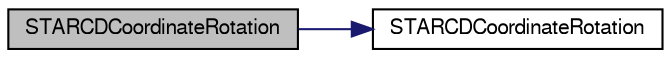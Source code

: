 digraph "STARCDCoordinateRotation"
{
  bgcolor="transparent";
  edge [fontname="FreeSans",fontsize="10",labelfontname="FreeSans",labelfontsize="10"];
  node [fontname="FreeSans",fontsize="10",shape=record];
  rankdir="LR";
  Node7 [label="STARCDCoordinateRotation",height=0.2,width=0.4,color="black", fillcolor="grey75", style="filled", fontcolor="black"];
  Node7 -> Node8 [color="midnightblue",fontsize="10",style="solid",fontname="FreeSans"];
  Node8 [label="STARCDCoordinateRotation",height=0.2,width=0.4,color="black",URL="$a25006.html#a1a78b2d00e95ee35d77d39b1aa4b0c33",tooltip="Construct null. "];
}
